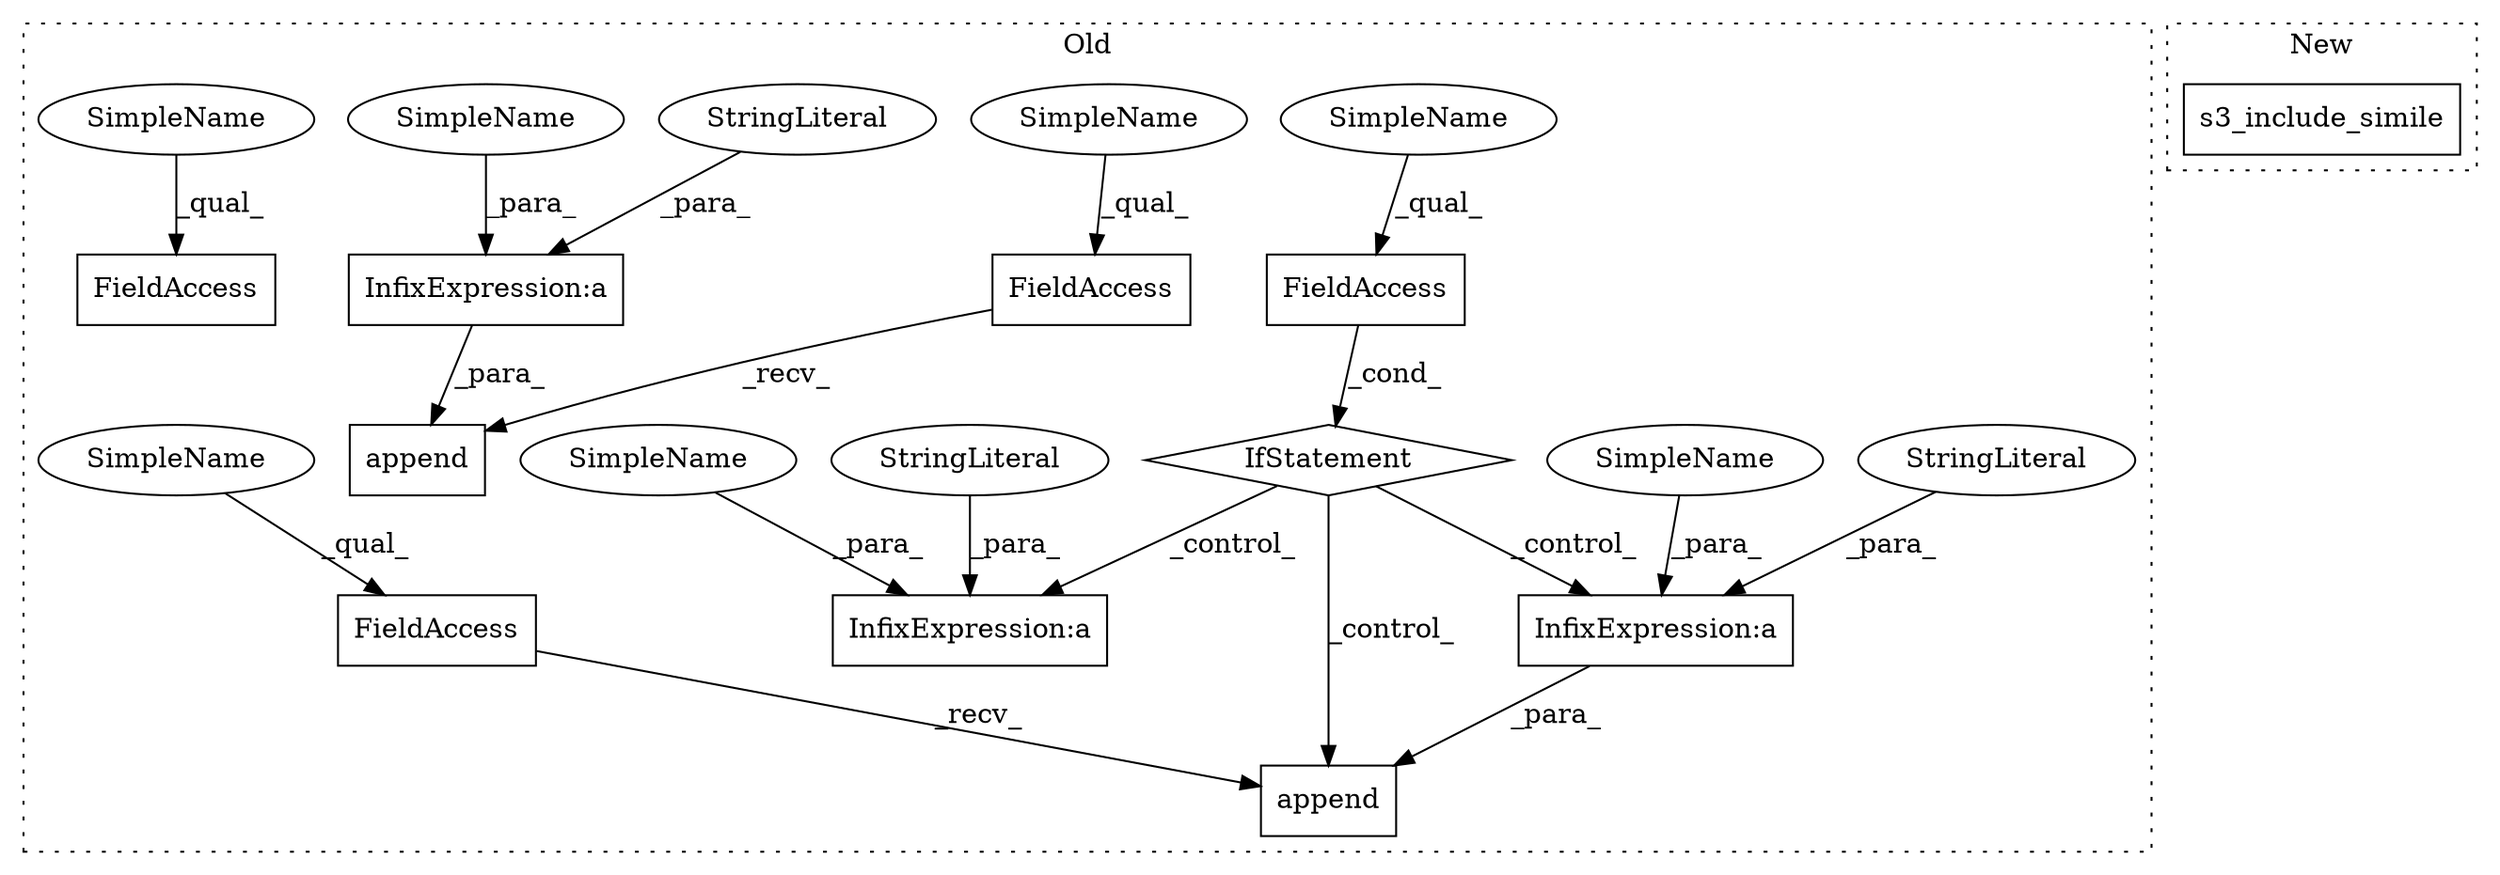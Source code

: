 digraph G {
subgraph cluster0 {
1 [label="append" a="32" s="19050,19105" l="7,1" shape="box"];
3 [label="InfixExpression:a" a="27" s="19095" l="3" shape="box"];
4 [label="FieldAccess" a="22" s="19019" l="8" shape="box"];
5 [label="InfixExpression:a" a="27" s="19192" l="3" shape="box"];
6 [label="FieldAccess" a="22" s="19132" l="10" shape="box"];
7 [label="FieldAccess" a="22" s="18926" l="10" shape="box"];
8 [label="FieldAccess" a="22" s="19039" l="10" shape="box"];
9 [label="IfStatement" a="25" s="19015,19027" l="4,2" shape="diamond"];
10 [label="InfixExpression:a" a="27" s="18996" l="3" shape="box"];
11 [label="StringLiteral" a="45" s="19057" l="38" shape="ellipse"];
12 [label="StringLiteral" a="45" s="18944" l="52" shape="ellipse"];
13 [label="StringLiteral" a="45" s="19150" l="42" shape="ellipse"];
14 [label="append" a="32" s="18937,19006" l="7,1" shape="box"];
15 [label="SimpleName" a="42" s="19098" l="7" shape="ellipse"];
16 [label="SimpleName" a="42" s="19195" l="7" shape="ellipse"];
17 [label="SimpleName" a="42" s="18999" l="7" shape="ellipse"];
18 [label="SimpleName" a="42" s="19039" l="2" shape="ellipse"];
19 [label="SimpleName" a="42" s="18926" l="2" shape="ellipse"];
20 [label="SimpleName" a="42" s="19019" l="2" shape="ellipse"];
21 [label="SimpleName" a="42" s="19132" l="2" shape="ellipse"];
label = "Old";
style="dotted";
}
subgraph cluster1 {
2 [label="s3_include_simile" a="32" s="18901" l="19" shape="box"];
label = "New";
style="dotted";
}
3 -> 1 [label="_para_"];
4 -> 9 [label="_cond_"];
7 -> 14 [label="_recv_"];
8 -> 1 [label="_recv_"];
9 -> 3 [label="_control_"];
9 -> 5 [label="_control_"];
9 -> 1 [label="_control_"];
10 -> 14 [label="_para_"];
11 -> 3 [label="_para_"];
12 -> 10 [label="_para_"];
13 -> 5 [label="_para_"];
15 -> 3 [label="_para_"];
16 -> 5 [label="_para_"];
17 -> 10 [label="_para_"];
18 -> 8 [label="_qual_"];
19 -> 7 [label="_qual_"];
20 -> 4 [label="_qual_"];
21 -> 6 [label="_qual_"];
}